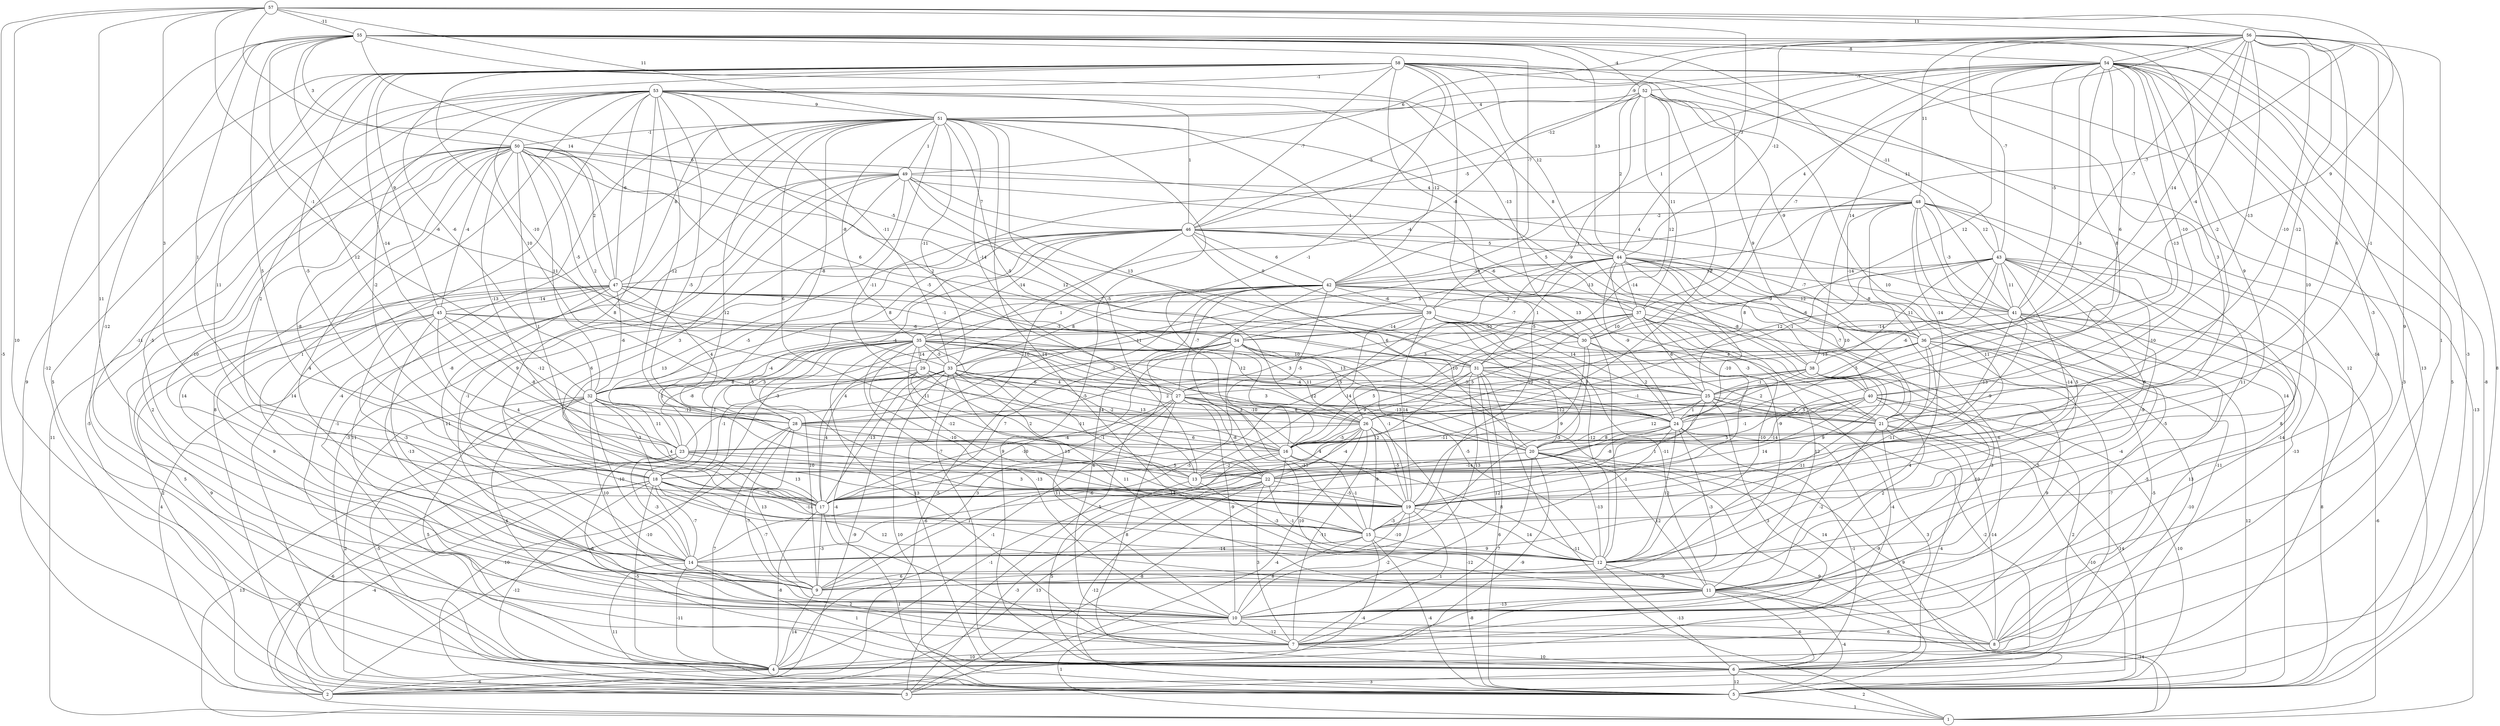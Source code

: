 graph { 
	 fontname="Helvetica,Arial,sans-serif" 
	 node [shape = circle]; 
	 58 -- 2 [label = "9"];
	 58 -- 5 [label = "-3"];
	 58 -- 6 [label = "12"];
	 58 -- 8 [label = "-14"];
	 58 -- 10 [label = "-11"];
	 58 -- 12 [label = "13"];
	 58 -- 15 [label = "3"];
	 58 -- 16 [label = "-1"];
	 58 -- 17 [label = "11"];
	 58 -- 18 [label = "-5"];
	 58 -- 21 [label = "9"];
	 58 -- 26 [label = "10"];
	 58 -- 28 [label = "-14"];
	 58 -- 30 [label = "-8"];
	 58 -- 32 [label = "-6"];
	 58 -- 43 [label = "-11"];
	 58 -- 44 [label = "12"];
	 58 -- 45 [label = "9"];
	 58 -- 46 [label = "-7"];
	 58 -- 53 [label = "-1"];
	 57 -- 3 [label = "-5"];
	 57 -- 4 [label = "10"];
	 57 -- 9 [label = "11"];
	 57 -- 18 [label = "3"];
	 57 -- 32 [label = "-1"];
	 57 -- 36 [label = "9"];
	 57 -- 39 [label = "-7"];
	 57 -- 44 [label = "3"];
	 57 -- 47 [label = "14"];
	 57 -- 51 [label = "11"];
	 57 -- 55 [label = "-11"];
	 57 -- 56 [label = "11"];
	 56 -- 8 [label = "1"];
	 56 -- 10 [label = "9"];
	 56 -- 20 [label = "-1"];
	 56 -- 21 [label = "-12"];
	 56 -- 23 [label = "6"];
	 56 -- 24 [label = "-10"];
	 56 -- 31 [label = "-4"];
	 56 -- 36 [label = "-14"];
	 56 -- 37 [label = "4"];
	 56 -- 40 [label = "-13"];
	 56 -- 41 [label = "-7"];
	 56 -- 43 [label = "-7"];
	 56 -- 44 [label = "-12"];
	 56 -- 46 [label = "-12"];
	 56 -- 48 [label = "11"];
	 56 -- 49 [label = "6"];
	 56 -- 54 [label = "7"];
	 55 -- 3 [label = "-12"];
	 55 -- 5 [label = "8"];
	 55 -- 6 [label = "-3"];
	 55 -- 10 [label = "-12"];
	 55 -- 18 [label = "1"];
	 55 -- 19 [label = "5"];
	 55 -- 21 [label = "-2"];
	 55 -- 22 [label = "12"];
	 55 -- 24 [label = "-6"];
	 55 -- 25 [label = "-5"];
	 55 -- 38 [label = "8"];
	 55 -- 41 [label = "11"];
	 55 -- 42 [label = "-7"];
	 55 -- 44 [label = "13"];
	 55 -- 50 [label = "3"];
	 55 -- 52 [label = "-4"];
	 55 -- 54 [label = "-8"];
	 54 -- 3 [label = "5"];
	 54 -- 4 [label = "13"];
	 54 -- 5 [label = "-8"];
	 54 -- 12 [label = "-3"];
	 54 -- 16 [label = "3"];
	 54 -- 19 [label = "10"];
	 54 -- 22 [label = "9"];
	 54 -- 24 [label = "8"];
	 54 -- 25 [label = "6"];
	 54 -- 26 [label = "-13"];
	 54 -- 27 [label = "12"];
	 54 -- 28 [label = "-3"];
	 54 -- 30 [label = "-7"];
	 54 -- 38 [label = "14"];
	 54 -- 40 [label = "-10"];
	 54 -- 41 [label = "-5"];
	 54 -- 42 [label = "1"];
	 54 -- 47 [label = "-5"];
	 54 -- 51 [label = "-9"];
	 54 -- 52 [label = "-7"];
	 53 -- 4 [label = "5"];
	 53 -- 5 [label = "14"];
	 53 -- 9 [label = "-5"];
	 53 -- 10 [label = "1"];
	 53 -- 13 [label = "-5"];
	 53 -- 15 [label = "8"];
	 53 -- 16 [label = "-12"];
	 53 -- 17 [label = "2"];
	 53 -- 18 [label = "-2"];
	 53 -- 20 [label = "2"];
	 53 -- 29 [label = "-10"];
	 53 -- 33 [label = "-11"];
	 53 -- 37 [label = "-13"];
	 53 -- 42 [label = "-12"];
	 53 -- 46 [label = "1"];
	 53 -- 47 [label = "-6"];
	 53 -- 51 [label = "9"];
	 52 -- 1 [label = "-13"];
	 52 -- 5 [label = "14"];
	 52 -- 16 [label = "-7"];
	 52 -- 27 [label = "1"];
	 52 -- 29 [label = "-4"];
	 52 -- 31 [label = "12"];
	 52 -- 36 [label = "-9"];
	 52 -- 37 [label = "11"];
	 52 -- 44 [label = "2"];
	 52 -- 46 [label = "-5"];
	 52 -- 51 [label = "4"];
	 51 -- 3 [label = "8"];
	 51 -- 4 [label = "-4"];
	 51 -- 6 [label = "-5"];
	 51 -- 10 [label = "-8"];
	 51 -- 11 [label = "14"];
	 51 -- 13 [label = "-5"];
	 51 -- 16 [label = "-11"];
	 51 -- 19 [label = "12"];
	 51 -- 22 [label = "6"];
	 51 -- 26 [label = "-5"];
	 51 -- 27 [label = "-14"];
	 51 -- 28 [label = "-8"];
	 51 -- 33 [label = "-11"];
	 51 -- 35 [label = "-8"];
	 51 -- 39 [label = "-1"];
	 51 -- 40 [label = "-9"];
	 51 -- 47 [label = "8"];
	 51 -- 49 [label = "1"];
	 51 -- 50 [label = "-1"];
	 50 -- 1 [label = "11"];
	 50 -- 5 [label = "-5"];
	 50 -- 6 [label = "2"];
	 50 -- 8 [label = "14"];
	 50 -- 11 [label = "4"];
	 50 -- 14 [label = "10"];
	 50 -- 17 [label = "-8"];
	 50 -- 19 [label = "1"];
	 50 -- 21 [label = "12"];
	 50 -- 23 [label = "-13"];
	 50 -- 24 [label = "-5"];
	 50 -- 27 [label = "2"];
	 50 -- 31 [label = "6"];
	 50 -- 32 [label = "11"];
	 50 -- 33 [label = "-5"];
	 50 -- 41 [label = "4"];
	 50 -- 45 [label = "-4"];
	 50 -- 47 [label = "2"];
	 50 -- 49 [label = "6"];
	 49 -- 4 [label = "-1"];
	 49 -- 5 [label = "-3"];
	 49 -- 10 [label = "-1"];
	 49 -- 12 [label = "6"];
	 49 -- 14 [label = "9"];
	 49 -- 17 [label = "3"];
	 49 -- 26 [label = "7"];
	 49 -- 31 [label = "13"];
	 49 -- 40 [label = "-13"];
	 49 -- 46 [label = "7"];
	 49 -- 48 [label = "4"];
	 48 -- 7 [label = "-5"];
	 48 -- 12 [label = "11"];
	 48 -- 13 [label = "-10"];
	 48 -- 14 [label = "5"];
	 48 -- 19 [label = "11"];
	 48 -- 21 [label = "-14"];
	 48 -- 26 [label = "8"];
	 48 -- 36 [label = "-14"];
	 48 -- 39 [label = "5"];
	 48 -- 41 [label = "-3"];
	 48 -- 43 [label = "12"];
	 48 -- 46 [label = "-2"];
	 47 -- 2 [label = "2"];
	 47 -- 4 [label = "5"];
	 47 -- 9 [label = "11"];
	 47 -- 10 [label = "9"];
	 47 -- 14 [label = "11"];
	 47 -- 28 [label = "4"];
	 47 -- 30 [label = "-7"];
	 47 -- 31 [label = "-3"];
	 47 -- 32 [label = "-6"];
	 47 -- 34 [label = "-1"];
	 47 -- 36 [label = "-6"];
	 47 -- 45 [label = "-14"];
	 46 -- 6 [label = "-7"];
	 46 -- 14 [label = "1"];
	 46 -- 15 [label = "-5"];
	 46 -- 17 [label = "13"];
	 46 -- 20 [label = "6"];
	 46 -- 23 [label = "-5"];
	 46 -- 32 [label = "8"];
	 46 -- 35 [label = "-14"];
	 46 -- 36 [label = "-7"];
	 46 -- 37 [label = "-6"];
	 46 -- 39 [label = "9"];
	 46 -- 42 [label = "6"];
	 46 -- 44 [label = "5"];
	 45 -- 2 [label = "4"];
	 45 -- 4 [label = "9"];
	 45 -- 11 [label = "-13"];
	 45 -- 14 [label = "-3"];
	 45 -- 19 [label = "4"];
	 45 -- 23 [label = "-8"];
	 45 -- 24 [label = "13"];
	 45 -- 28 [label = "-12"];
	 45 -- 34 [label = "-6"];
	 44 -- 6 [label = "-11"];
	 44 -- 9 [label = "-9"];
	 44 -- 10 [label = "-6"];
	 44 -- 13 [label = "-10"];
	 44 -- 17 [label = "5"];
	 44 -- 21 [label = "-7"];
	 44 -- 24 [label = "-9"];
	 44 -- 28 [label = "-11"];
	 44 -- 31 [label = "1"];
	 44 -- 34 [label = "5"];
	 44 -- 36 [label = "12"];
	 44 -- 37 [label = "-14"];
	 44 -- 40 [label = "-1"];
	 44 -- 41 [label = "10"];
	 44 -- 42 [label = "-10"];
	 43 -- 8 [label = "-13"];
	 43 -- 10 [label = "-14"];
	 43 -- 11 [label = "8"];
	 43 -- 12 [label = "-9"];
	 43 -- 17 [label = "-14"];
	 43 -- 19 [label = "6"];
	 43 -- 24 [label = "-6"];
	 43 -- 25 [label = "12"];
	 43 -- 28 [label = "10"];
	 43 -- 30 [label = "-9"];
	 43 -- 38 [label = "11"];
	 43 -- 41 [label = "11"];
	 43 -- 42 [label = "12"];
	 42 -- 2 [label = "-5"];
	 42 -- 7 [label = "4"];
	 42 -- 15 [label = "3"];
	 42 -- 16 [label = "-5"];
	 42 -- 17 [label = "4"];
	 42 -- 21 [label = "4"];
	 42 -- 27 [label = "-7"];
	 42 -- 32 [label = "-4"];
	 42 -- 33 [label = "8"];
	 42 -- 35 [label = "1"];
	 42 -- 38 [label = "-8"];
	 42 -- 39 [label = "-6"];
	 42 -- 41 [label = "-8"];
	 41 -- 1 [label = "-6"];
	 41 -- 5 [label = "8"];
	 41 -- 7 [label = "-5"];
	 41 -- 8 [label = "13"];
	 41 -- 9 [label = "-4"];
	 41 -- 16 [label = "-13"];
	 41 -- 22 [label = "-9"];
	 41 -- 35 [label = "-14"];
	 40 -- 5 [label = "-10"];
	 40 -- 6 [label = "2"];
	 40 -- 11 [label = "2"];
	 40 -- 13 [label = "5"];
	 40 -- 19 [label = "14"];
	 40 -- 20 [label = "-1"];
	 40 -- 22 [label = "-14"];
	 40 -- 24 [label = "5"];
	 39 -- 3 [label = "5"];
	 39 -- 11 [label = "-11"];
	 39 -- 12 [label = "-12"];
	 39 -- 13 [label = "-14"];
	 39 -- 18 [label = "-3"];
	 39 -- 19 [label = "14"];
	 39 -- 20 [label = "5"];
	 39 -- 21 [label = "-3"];
	 39 -- 25 [label = "14"];
	 39 -- 30 [label = "-5"];
	 39 -- 34 [label = "-14"];
	 38 -- 10 [label = "9"];
	 38 -- 11 [label = "-10"];
	 38 -- 12 [label = "-11"];
	 38 -- 19 [label = "9"];
	 38 -- 24 [label = "2"];
	 38 -- 25 [label = "-1"];
	 38 -- 26 [label = "-1"];
	 38 -- 27 [label = "10"];
	 37 -- 4 [label = "-7"];
	 37 -- 10 [label = "3"];
	 37 -- 11 [label = "12"];
	 37 -- 12 [label = "-10"];
	 37 -- 16 [label = "5"];
	 37 -- 17 [label = "3"];
	 37 -- 25 [label = "6"];
	 37 -- 26 [label = "10"];
	 37 -- 27 [label = "3"];
	 37 -- 28 [label = "3"];
	 37 -- 30 [label = "10"];
	 37 -- 34 [label = "-10"];
	 36 -- 4 [label = "-10"];
	 36 -- 5 [label = "12"];
	 36 -- 8 [label = "-5"];
	 36 -- 9 [label = "4"];
	 36 -- 11 [label = "5"];
	 36 -- 15 [label = "-11"];
	 36 -- 25 [label = "5"];
	 36 -- 31 [label = "-13"];
	 36 -- 32 [label = "-2"];
	 35 -- 7 [label = "13"];
	 35 -- 9 [label = "10"];
	 35 -- 10 [label = "-13"];
	 35 -- 13 [label = "-2"];
	 35 -- 15 [label = "-10"];
	 35 -- 16 [label = "2"];
	 35 -- 18 [label = "-1"];
	 35 -- 19 [label = "-12"];
	 35 -- 20 [label = "12"];
	 35 -- 23 [label = "-8"];
	 35 -- 24 [label = "-4"];
	 35 -- 25 [label = "-12"];
	 35 -- 28 [label = "3"];
	 35 -- 29 [label = "14"];
	 35 -- 31 [label = "10"];
	 35 -- 32 [label = "-4"];
	 35 -- 33 [label = "-5"];
	 34 -- 1 [label = "14"];
	 34 -- 9 [label = "-5"];
	 34 -- 12 [label = "-5"];
	 34 -- 14 [label = "-10"];
	 34 -- 17 [label = "7"];
	 34 -- 19 [label = "-1"];
	 34 -- 23 [label = "-11"];
	 34 -- 26 [label = "11"];
	 34 -- 33 [label = "-10"];
	 33 -- 2 [label = "-9"];
	 33 -- 5 [label = "10"];
	 33 -- 6 [label = "-6"];
	 33 -- 10 [label = "11"];
	 33 -- 11 [label = "11"];
	 33 -- 16 [label = "13"];
	 33 -- 17 [label = "-13"];
	 33 -- 18 [label = "-1"];
	 33 -- 19 [label = "-1"];
	 33 -- 21 [label = "3"];
	 33 -- 25 [label = "-3"];
	 33 -- 27 [label = "4"];
	 33 -- 32 [label = "8"];
	 32 -- 3 [label = "2"];
	 32 -- 5 [label = "-5"];
	 32 -- 6 [label = "5"];
	 32 -- 8 [label = "4"];
	 32 -- 9 [label = "10"];
	 32 -- 14 [label = "-10"];
	 32 -- 17 [label = "4"];
	 32 -- 18 [label = "3"];
	 32 -- 21 [label = "14"];
	 32 -- 23 [label = "11"];
	 32 -- 28 [label = "-12"];
	 31 -- 1 [label = "-11"];
	 31 -- 5 [label = "6"];
	 31 -- 10 [label = "12"];
	 31 -- 14 [label = "13"];
	 31 -- 16 [label = "9"];
	 31 -- 17 [label = "12"];
	 31 -- 20 [label = "-12"];
	 31 -- 25 [label = "3"];
	 30 -- 4 [label = "-4"];
	 30 -- 15 [label = "-3"];
	 30 -- 16 [label = "5"];
	 30 -- 19 [label = "9"];
	 30 -- 24 [label = "2"];
	 29 -- 2 [label = "-10"];
	 29 -- 7 [label = "-4"];
	 29 -- 13 [label = "2"];
	 29 -- 17 [label = "4"];
	 29 -- 20 [label = "-10"];
	 29 -- 22 [label = "-11"];
	 29 -- 27 [label = "6"];
	 28 -- 3 [label = "-10"];
	 28 -- 4 [label = "7"];
	 28 -- 9 [label = "13"];
	 28 -- 10 [label = "-7"];
	 28 -- 13 [label = "13"];
	 28 -- 16 [label = "6"];
	 27 -- 4 [label = "-1"];
	 27 -- 6 [label = "8"];
	 27 -- 8 [label = "10"];
	 27 -- 9 [label = "3"];
	 27 -- 10 [label = "-9"];
	 27 -- 17 [label = "9"];
	 27 -- 19 [label = "4"];
	 27 -- 22 [label = "-8"];
	 27 -- 24 [label = "-13"];
	 27 -- 26 [label = "8"];
	 26 -- 3 [label = "-4"];
	 26 -- 5 [label = "-12"];
	 26 -- 7 [label = "-11"];
	 26 -- 14 [label = "14"];
	 26 -- 15 [label = "9"];
	 26 -- 16 [label = "-5"];
	 26 -- 19 [label = "-5"];
	 26 -- 22 [label = "-4"];
	 26 -- 23 [label = "-4"];
	 25 -- 5 [label = "14"];
	 25 -- 6 [label = "-2"];
	 25 -- 7 [label = "3"];
	 25 -- 18 [label = "-11"];
	 25 -- 19 [label = "1"];
	 25 -- 20 [label = "12"];
	 25 -- 21 [label = "-5"];
	 25 -- 24 [label = "1"];
	 24 -- 2 [label = "9"];
	 24 -- 6 [label = "-1"];
	 24 -- 9 [label = "-3"];
	 24 -- 12 [label = "12"];
	 24 -- 15 [label = "-1"];
	 24 -- 17 [label = "-14"];
	 24 -- 20 [label = "8"];
	 24 -- 22 [label = "-8"];
	 23 -- 1 [label = "13"];
	 23 -- 2 [label = "-6"];
	 23 -- 7 [label = "-6"];
	 23 -- 14 [label = "-3"];
	 23 -- 17 [label = "13"];
	 23 -- 19 [label = "3"];
	 23 -- 22 [label = "5"];
	 22 -- 2 [label = "13"];
	 22 -- 3 [label = "-3"];
	 22 -- 5 [label = "-12"];
	 22 -- 7 [label = "3"];
	 22 -- 12 [label = "-1"];
	 22 -- 17 [label = "-6"];
	 22 -- 19 [label = "-5"];
	 21 -- 5 [label = "-10"];
	 21 -- 6 [label = "-4"];
	 21 -- 7 [label = "3"];
	 21 -- 8 [label = "-14"];
	 21 -- 11 [label = "-2"];
	 20 -- 4 [label = "-9"];
	 20 -- 5 [label = "9"];
	 20 -- 7 [label = "7"];
	 20 -- 8 [label = "-9"];
	 20 -- 11 [label = "12"];
	 20 -- 12 [label = "-13"];
	 20 -- 18 [label = "-13"];
	 19 -- 7 [label = "1"];
	 19 -- 10 [label = "-2"];
	 19 -- 12 [label = "14"];
	 19 -- 14 [label = "-10"];
	 19 -- 15 [label = "-3"];
	 18 -- 1 [label = "8"];
	 18 -- 2 [label = "-4"];
	 18 -- 4 [label = "-5"];
	 18 -- 5 [label = "-12"];
	 18 -- 9 [label = "-7"];
	 18 -- 11 [label = "12"];
	 18 -- 12 [label = "1"];
	 18 -- 14 [label = "-7"];
	 18 -- 15 [label = "-14"];
	 18 -- 17 [label = "-7"];
	 17 -- 4 [label = "-8"];
	 17 -- 5 [label = "1"];
	 17 -- 9 [label = "-3"];
	 16 -- 3 [label = "-8"];
	 16 -- 4 [label = "-1"];
	 16 -- 12 [label = "8"];
	 16 -- 13 [label = "-2"];
	 16 -- 15 [label = "-1"];
	 15 -- 2 [label = "-4"];
	 15 -- 5 [label = "-4"];
	 15 -- 10 [label = "8"];
	 15 -- 12 [label = "9"];
	 15 -- 14 [label = "-14"];
	 14 -- 4 [label = "-11"];
	 14 -- 5 [label = "11"];
	 14 -- 6 [label = "1"];
	 14 -- 7 [label = "2"];
	 13 -- 6 [label = "5"];
	 13 -- 12 [label = "-3"];
	 12 -- 6 [label = "-13"];
	 12 -- 9 [label = "6"];
	 12 -- 11 [label = "-9"];
	 11 -- 1 [label = "-14"];
	 11 -- 5 [label = "-4"];
	 11 -- 6 [label = "6"];
	 11 -- 7 [label = "-8"];
	 11 -- 10 [label = "-13"];
	 10 -- 1 [label = "1"];
	 10 -- 7 [label = "-12"];
	 10 -- 8 [label = "6"];
	 9 -- 4 [label = "14"];
	 7 -- 4 [label = "10"];
	 7 -- 6 [label = "10"];
	 6 -- 1 [label = "2"];
	 6 -- 3 [label = "3"];
	 6 -- 5 [label = "12"];
	 5 -- 1 [label = "1"];
	 4 -- 2 [label = "-6"];
	 1;
	 2;
	 3;
	 4;
	 5;
	 6;
	 7;
	 8;
	 9;
	 10;
	 11;
	 12;
	 13;
	 14;
	 15;
	 16;
	 17;
	 18;
	 19;
	 20;
	 21;
	 22;
	 23;
	 24;
	 25;
	 26;
	 27;
	 28;
	 29;
	 30;
	 31;
	 32;
	 33;
	 34;
	 35;
	 36;
	 37;
	 38;
	 39;
	 40;
	 41;
	 42;
	 43;
	 44;
	 45;
	 46;
	 47;
	 48;
	 49;
	 50;
	 51;
	 52;
	 53;
	 54;
	 55;
	 56;
	 57;
	 58;
}

